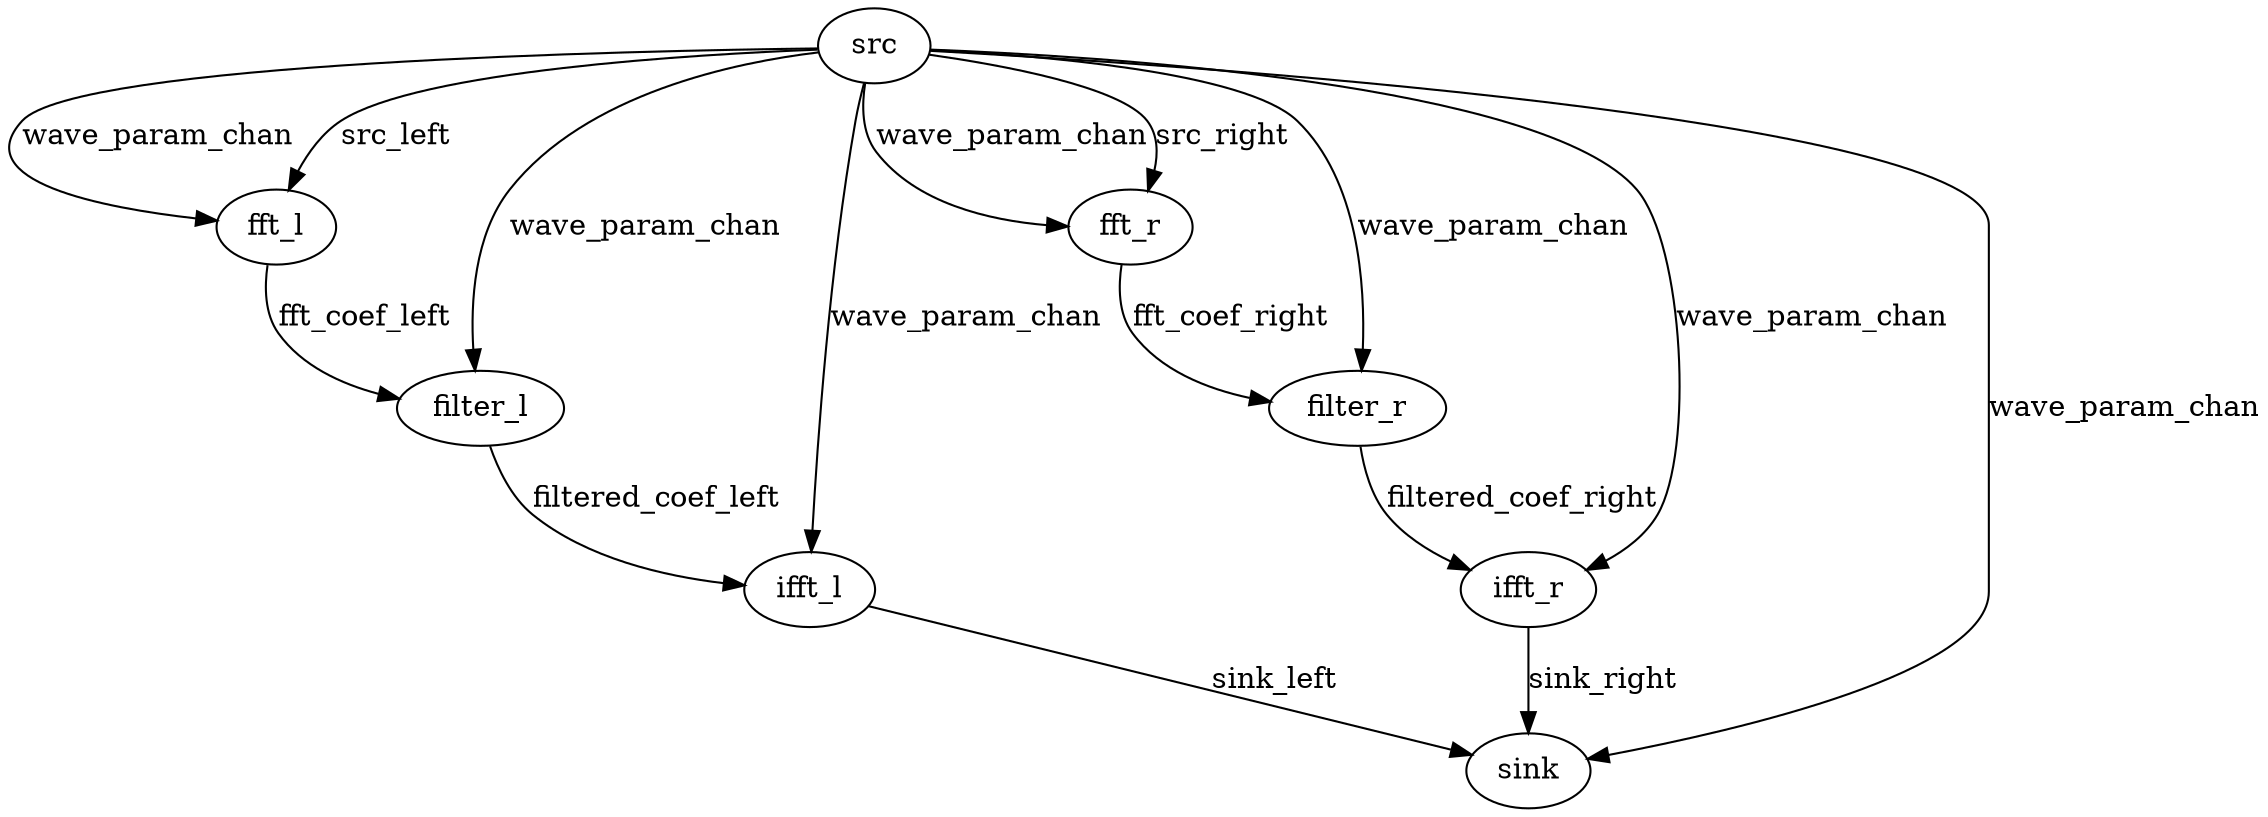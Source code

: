 digraph G {
process_src [label=src];
process_fft_l [label=fft_l];
process_filter_l [label=filter_l];
process_ifft_l [label=ifft_l];
process_fft_r [label=fft_r];
process_filter_r [label=filter_r];
process_ifft_r [label=ifft_r];
process_sink [label=sink];
process_src -> process_fft_l  [label=wave_param_chan];
process_src -> process_filter_l  [label=wave_param_chan];
process_src -> process_ifft_l  [label=wave_param_chan];
process_src -> process_fft_r  [label=wave_param_chan];
process_src -> process_filter_r  [label=wave_param_chan];
process_src -> process_ifft_r  [label=wave_param_chan];
process_src -> process_sink  [label=wave_param_chan];
process_src -> process_fft_l  [label=src_left];
process_fft_l -> process_filter_l  [label=fft_coef_left];
process_filter_l -> process_ifft_l  [label=filtered_coef_left];
process_ifft_l -> process_sink  [label=sink_left];
process_src -> process_fft_r  [label=src_right];
process_fft_r -> process_filter_r  [label=fft_coef_right];
process_filter_r -> process_ifft_r  [label=filtered_coef_right];
process_ifft_r -> process_sink  [label=sink_right];
}
